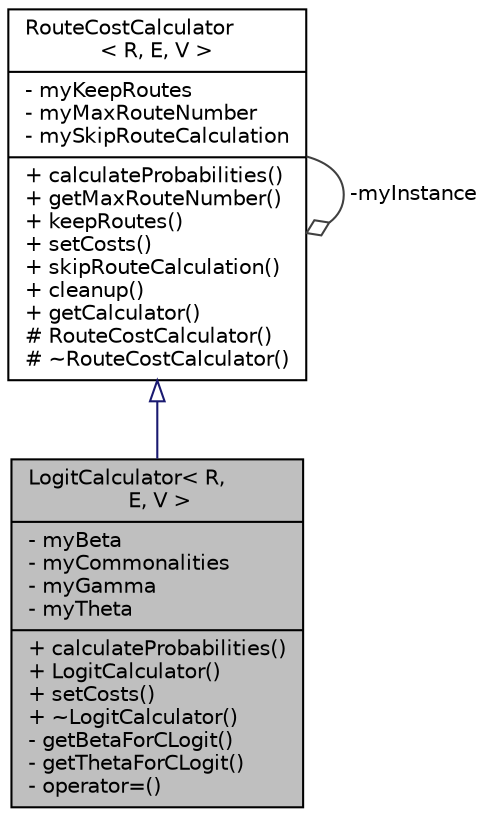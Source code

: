digraph "LogitCalculator&lt; R, E, V &gt;"
{
  edge [fontname="Helvetica",fontsize="10",labelfontname="Helvetica",labelfontsize="10"];
  node [fontname="Helvetica",fontsize="10",shape=record];
  Node2 [label="{LogitCalculator\< R,\l E, V \>\n|- myBeta\l- myCommonalities\l- myGamma\l- myTheta\l|+ calculateProbabilities()\l+ LogitCalculator()\l+ setCosts()\l+ ~LogitCalculator()\l- getBetaForCLogit()\l- getThetaForCLogit()\l- operator=()\l}",height=0.2,width=0.4,color="black", fillcolor="grey75", style="filled", fontcolor="black"];
  Node3 -> Node2 [dir="back",color="midnightblue",fontsize="10",style="solid",arrowtail="onormal",fontname="Helvetica"];
  Node3 [label="{RouteCostCalculator\l\< R, E, V \>\n|- myKeepRoutes\l- myMaxRouteNumber\l- mySkipRouteCalculation\l|+ calculateProbabilities()\l+ getMaxRouteNumber()\l+ keepRoutes()\l+ setCosts()\l+ skipRouteCalculation()\l+ cleanup()\l+ getCalculator()\l# RouteCostCalculator()\l# ~RouteCostCalculator()\l}",height=0.2,width=0.4,color="black", fillcolor="white", style="filled",URL="$d2/df7/class_route_cost_calculator.html",tooltip="Abstract base class providing static factory method. "];
  Node3 -> Node3 [color="grey25",fontsize="10",style="solid",label=" -myInstance" ,arrowhead="odiamond",fontname="Helvetica"];
}
